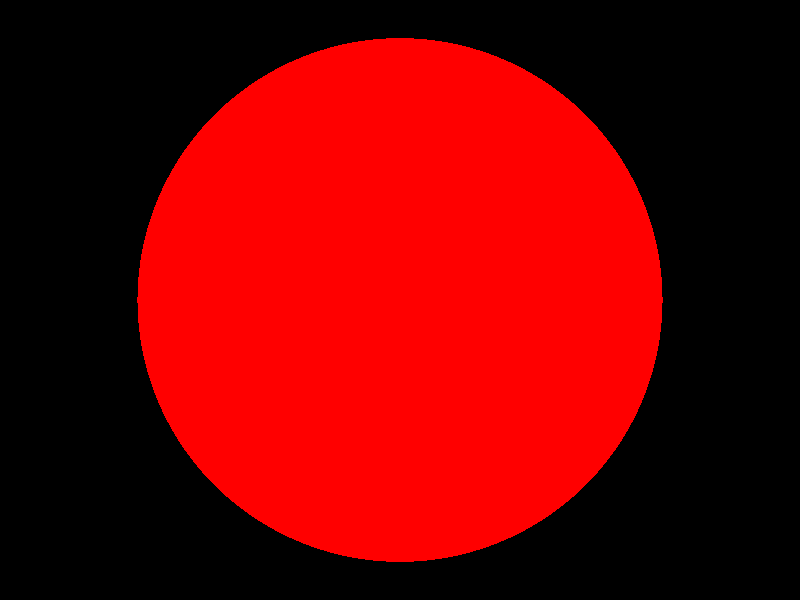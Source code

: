 #include "colors.inc"

camera{
  location <0,0,-5>
  look_at <0,0,0>
}

light_source{
  <4,6,-10>
  White
}

sphere{
  <0,0,0>, 2
  pigment { Red }
}